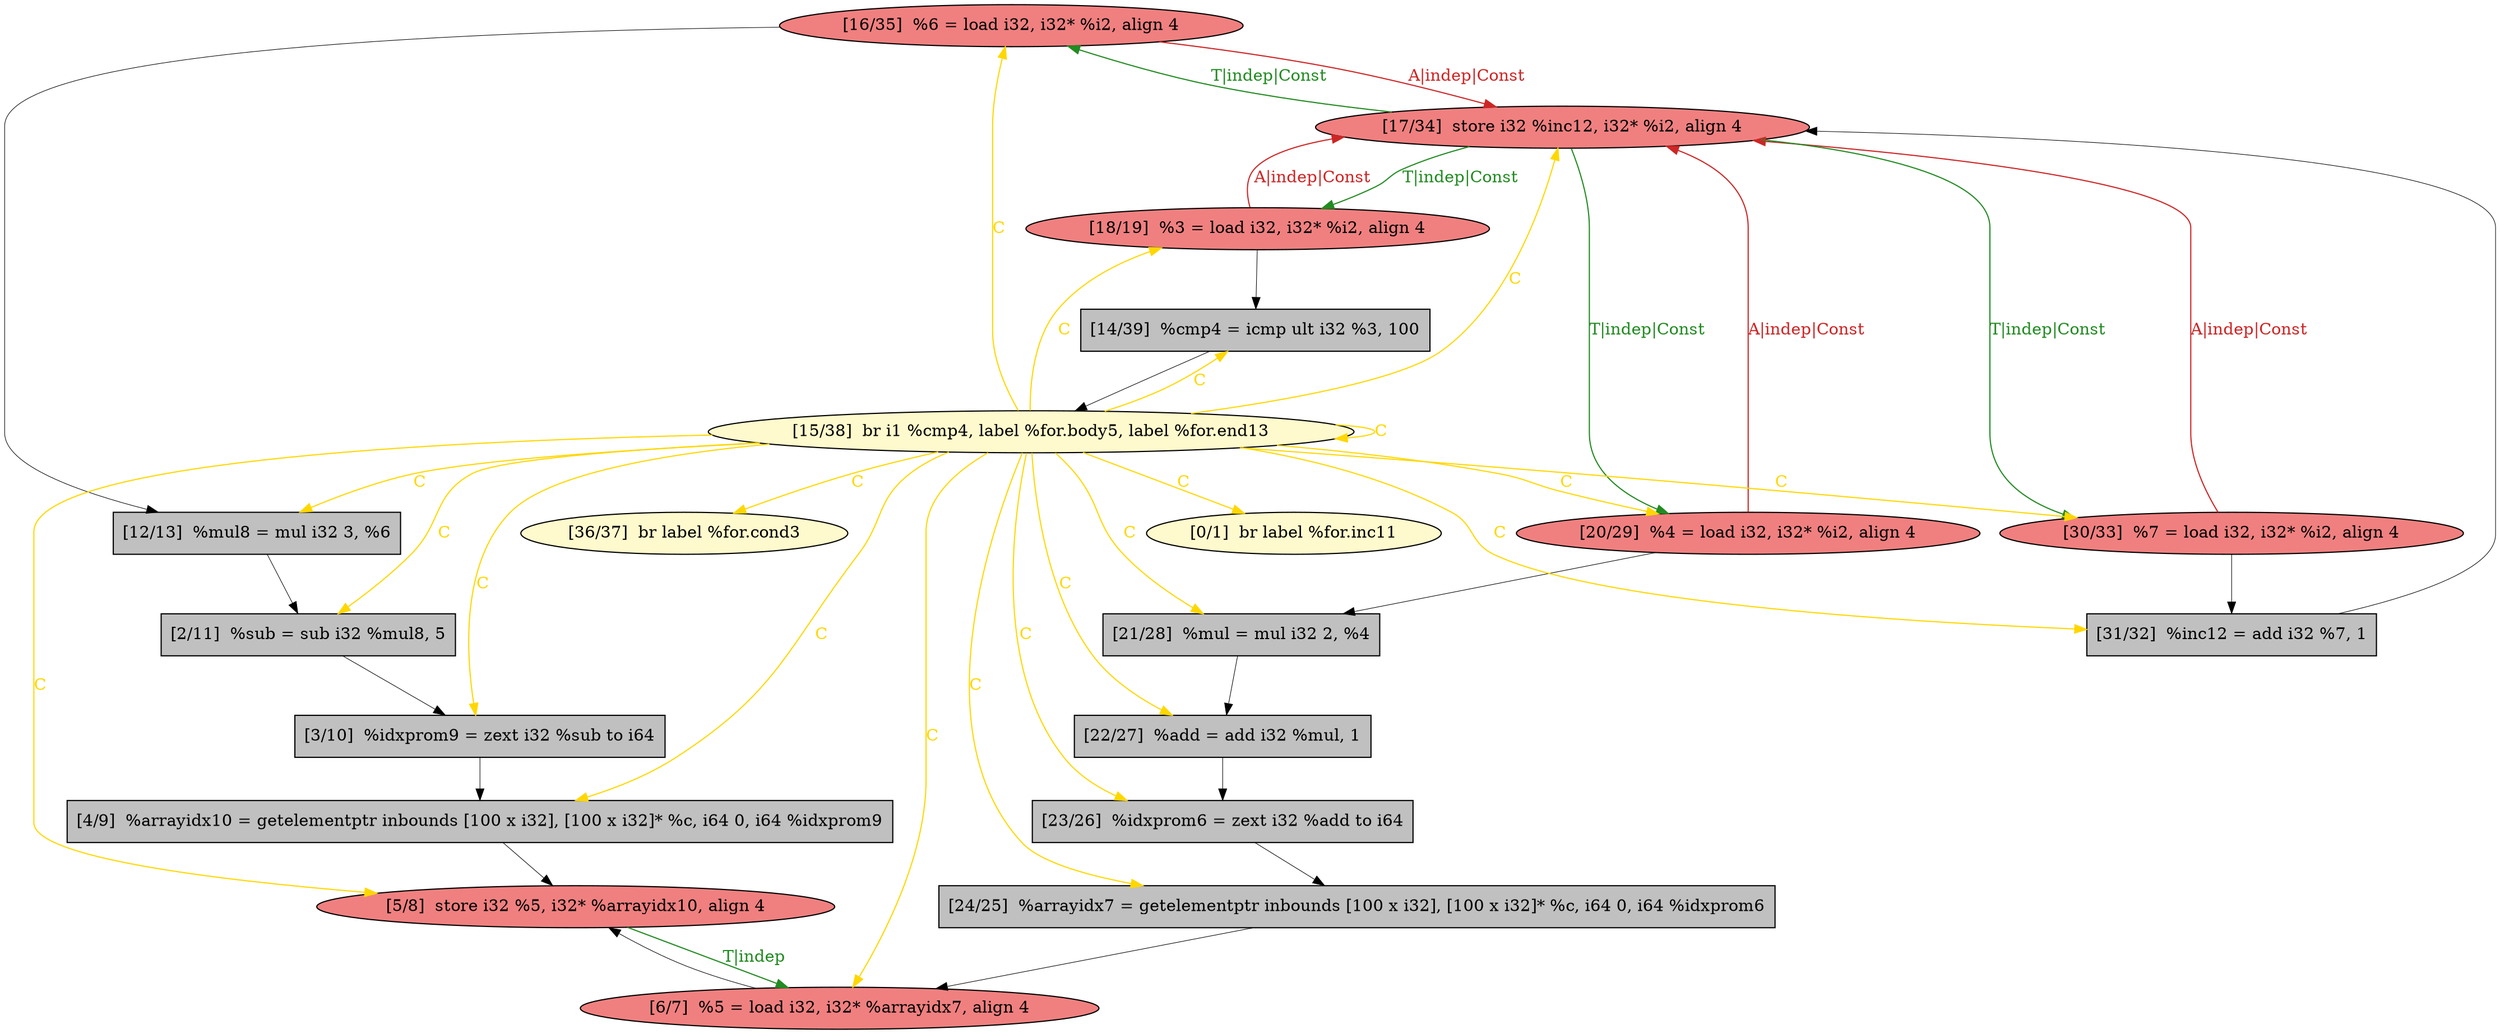 
digraph G {


node321 [fillcolor=lightcoral,label="[16/35]  %6 = load i32, i32* %i2, align 4",shape=ellipse,style=filled ]
node320 [fillcolor=lemonchiffon,label="[36/37]  br label %for.cond3",shape=ellipse,style=filled ]
node305 [fillcolor=grey,label="[4/9]  %arrayidx10 = getelementptr inbounds [100 x i32], [100 x i32]* %c, i64 0, i64 %idxprom9",shape=rectangle,style=filled ]
node304 [fillcolor=grey,label="[12/13]  %mul8 = mul i32 3, %6",shape=rectangle,style=filled ]
node318 [fillcolor=grey,label="[23/26]  %idxprom6 = zext i32 %add to i64",shape=rectangle,style=filled ]
node307 [fillcolor=grey,label="[21/28]  %mul = mul i32 2, %4",shape=rectangle,style=filled ]
node302 [fillcolor=lemonchiffon,label="[0/1]  br label %for.inc11",shape=ellipse,style=filled ]
node306 [fillcolor=grey,label="[14/39]  %cmp4 = icmp ult i32 %3, 100",shape=rectangle,style=filled ]
node310 [fillcolor=grey,label="[22/27]  %add = add i32 %mul, 1",shape=rectangle,style=filled ]
node308 [fillcolor=grey,label="[24/25]  %arrayidx7 = getelementptr inbounds [100 x i32], [100 x i32]* %c, i64 0, i64 %idxprom6",shape=rectangle,style=filled ]
node303 [fillcolor=grey,label="[2/11]  %sub = sub i32 %mul8, 5",shape=rectangle,style=filled ]
node309 [fillcolor=lightcoral,label="[20/29]  %4 = load i32, i32* %i2, align 4",shape=ellipse,style=filled ]
node311 [fillcolor=grey,label="[31/32]  %inc12 = add i32 %7, 1",shape=rectangle,style=filled ]
node312 [fillcolor=lightcoral,label="[30/33]  %7 = load i32, i32* %i2, align 4",shape=ellipse,style=filled ]
node314 [fillcolor=lightcoral,label="[17/34]  store i32 %inc12, i32* %i2, align 4",shape=ellipse,style=filled ]
node315 [fillcolor=lightcoral,label="[18/19]  %3 = load i32, i32* %i2, align 4",shape=ellipse,style=filled ]
node319 [fillcolor=lightcoral,label="[6/7]  %5 = load i32, i32* %arrayidx7, align 4",shape=ellipse,style=filled ]
node316 [fillcolor=grey,label="[3/10]  %idxprom9 = zext i32 %sub to i64",shape=rectangle,style=filled ]
node313 [fillcolor=lightcoral,label="[5/8]  store i32 %5, i32* %arrayidx10, align 4",shape=ellipse,style=filled ]
node317 [fillcolor=lemonchiffon,label="[15/38]  br i1 %cmp4, label %for.body5, label %for.end13",shape=ellipse,style=filled ]

node317->node308 [style=solid,color=gold,label="C",penwidth=1.0,fontcolor=gold ]
node317->node307 [style=solid,color=gold,label="C",penwidth=1.0,fontcolor=gold ]
node317->node309 [style=solid,color=gold,label="C",penwidth=1.0,fontcolor=gold ]
node311->node314 [style=solid,color=black,label="",penwidth=0.5,fontcolor=black ]
node312->node314 [style=solid,color=firebrick3,label="A|indep|Const",penwidth=1.0,fontcolor=firebrick3 ]
node321->node304 [style=solid,color=black,label="",penwidth=0.5,fontcolor=black ]
node317->node313 [style=solid,color=gold,label="C",penwidth=1.0,fontcolor=gold ]
node317->node306 [style=solid,color=gold,label="C",penwidth=1.0,fontcolor=gold ]
node315->node306 [style=solid,color=black,label="",penwidth=0.5,fontcolor=black ]
node303->node316 [style=solid,color=black,label="",penwidth=0.5,fontcolor=black ]
node308->node319 [style=solid,color=black,label="",penwidth=0.5,fontcolor=black ]
node317->node303 [style=solid,color=gold,label="C",penwidth=1.0,fontcolor=gold ]
node307->node310 [style=solid,color=black,label="",penwidth=0.5,fontcolor=black ]
node313->node319 [style=solid,color=forestgreen,label="T|indep",penwidth=1.0,fontcolor=forestgreen ]
node304->node303 [style=solid,color=black,label="",penwidth=0.5,fontcolor=black ]
node310->node318 [style=solid,color=black,label="",penwidth=0.5,fontcolor=black ]
node306->node317 [style=solid,color=black,label="",penwidth=0.5,fontcolor=black ]
node317->node304 [style=solid,color=gold,label="C",penwidth=1.0,fontcolor=gold ]
node317->node305 [style=solid,color=gold,label="C",penwidth=1.0,fontcolor=gold ]
node317->node319 [style=solid,color=gold,label="C",penwidth=1.0,fontcolor=gold ]
node317->node314 [style=solid,color=gold,label="C",penwidth=1.0,fontcolor=gold ]
node317->node321 [style=solid,color=gold,label="C",penwidth=1.0,fontcolor=gold ]
node317->node320 [style=solid,color=gold,label="C",penwidth=1.0,fontcolor=gold ]
node319->node313 [style=solid,color=black,label="",penwidth=0.5,fontcolor=black ]
node305->node313 [style=solid,color=black,label="",penwidth=0.5,fontcolor=black ]
node316->node305 [style=solid,color=black,label="",penwidth=0.5,fontcolor=black ]
node312->node311 [style=solid,color=black,label="",penwidth=0.5,fontcolor=black ]
node314->node312 [style=solid,color=forestgreen,label="T|indep|Const",penwidth=1.0,fontcolor=forestgreen ]
node317->node302 [style=solid,color=gold,label="C",penwidth=1.0,fontcolor=gold ]
node314->node315 [style=solid,color=forestgreen,label="T|indep|Const",penwidth=1.0,fontcolor=forestgreen ]
node317->node316 [style=solid,color=gold,label="C",penwidth=1.0,fontcolor=gold ]
node314->node309 [style=solid,color=forestgreen,label="T|indep|Const",penwidth=1.0,fontcolor=forestgreen ]
node309->node314 [style=solid,color=firebrick3,label="A|indep|Const",penwidth=1.0,fontcolor=firebrick3 ]
node317->node318 [style=solid,color=gold,label="C",penwidth=1.0,fontcolor=gold ]
node317->node315 [style=solid,color=gold,label="C",penwidth=1.0,fontcolor=gold ]
node321->node314 [style=solid,color=firebrick3,label="A|indep|Const",penwidth=1.0,fontcolor=firebrick3 ]
node318->node308 [style=solid,color=black,label="",penwidth=0.5,fontcolor=black ]
node314->node321 [style=solid,color=forestgreen,label="T|indep|Const",penwidth=1.0,fontcolor=forestgreen ]
node315->node314 [style=solid,color=firebrick3,label="A|indep|Const",penwidth=1.0,fontcolor=firebrick3 ]
node317->node312 [style=solid,color=gold,label="C",penwidth=1.0,fontcolor=gold ]
node317->node317 [style=solid,color=gold,label="C",penwidth=1.0,fontcolor=gold ]
node309->node307 [style=solid,color=black,label="",penwidth=0.5,fontcolor=black ]
node317->node310 [style=solid,color=gold,label="C",penwidth=1.0,fontcolor=gold ]
node317->node311 [style=solid,color=gold,label="C",penwidth=1.0,fontcolor=gold ]


}
